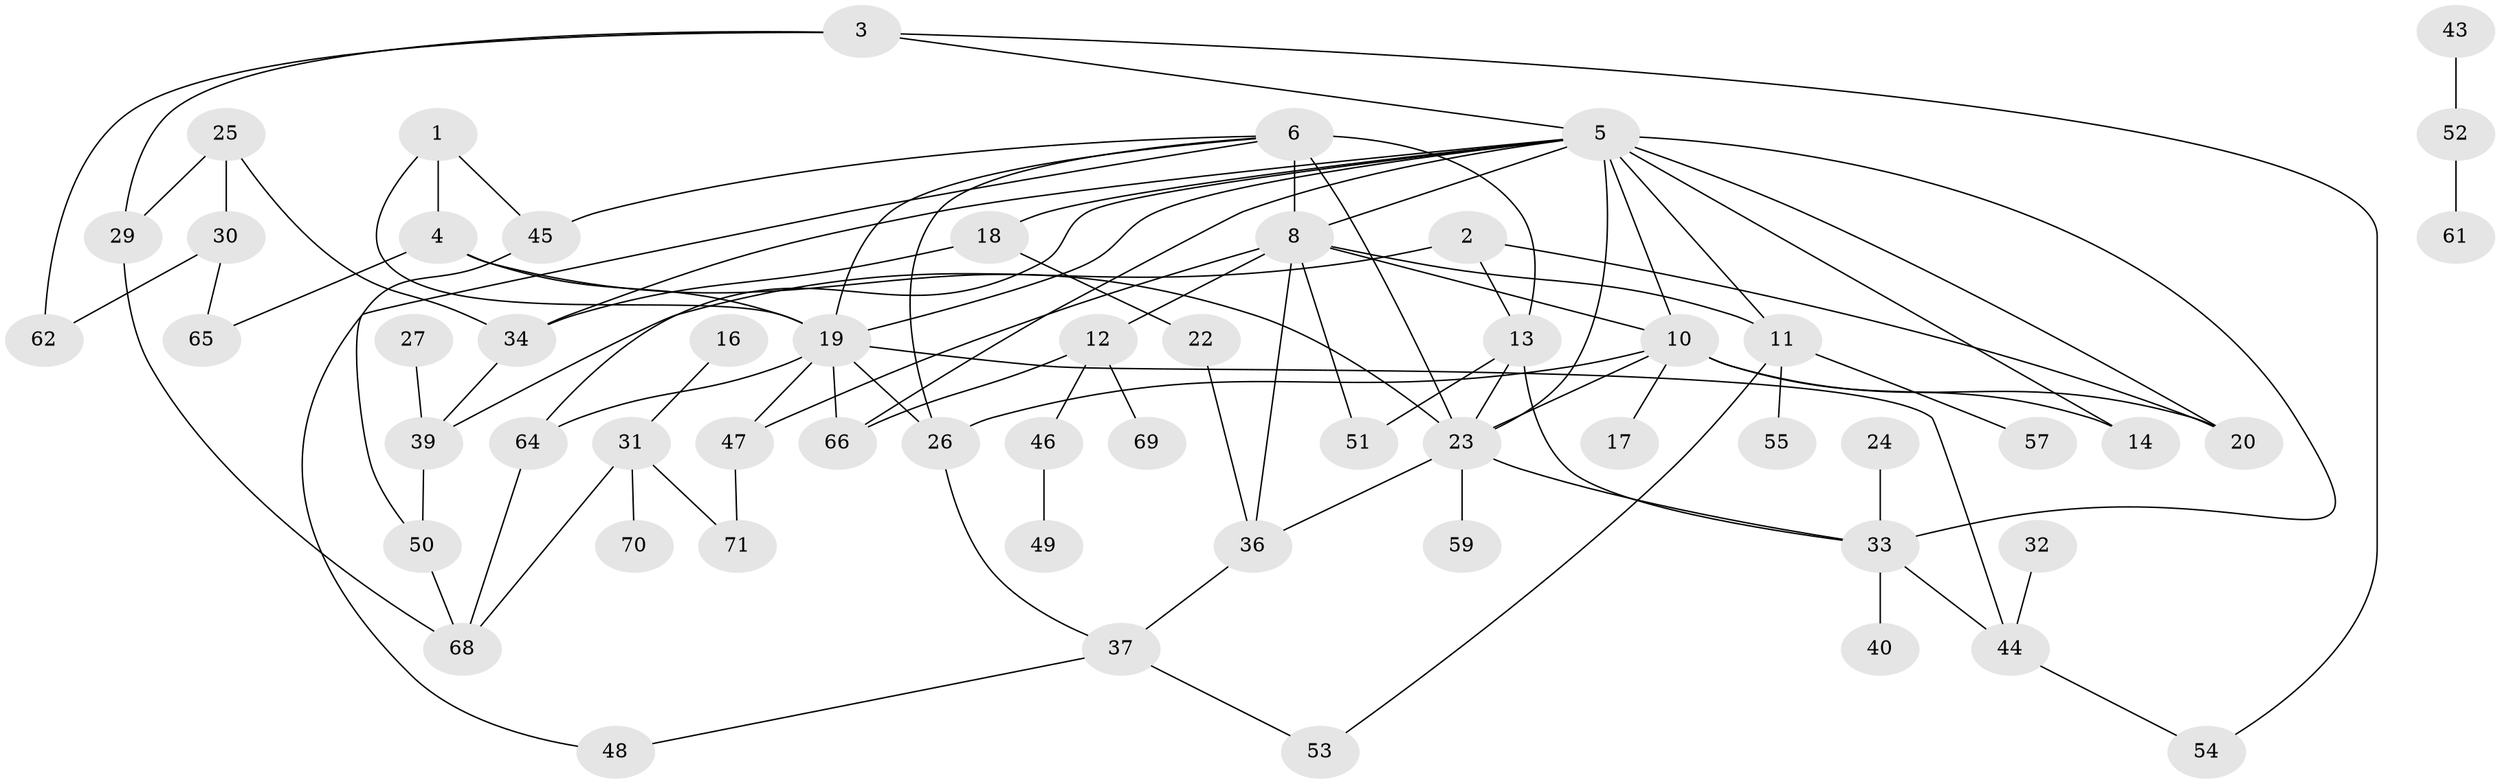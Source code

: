 // original degree distribution, {3: 0.211864406779661, 4: 0.17796610169491525, 1: 0.22033898305084745, 0: 0.09322033898305085, 5: 0.06779661016949153, 7: 0.00847457627118644, 6: 0.025423728813559324, 2: 0.19491525423728814}
// Generated by graph-tools (version 1.1) at 2025/48/03/04/25 22:48:11]
// undirected, 57 vertices, 92 edges
graph export_dot {
  node [color=gray90,style=filled];
  1;
  2;
  3;
  4;
  5;
  6;
  8;
  10;
  11;
  12;
  13;
  14;
  16;
  17;
  18;
  19;
  20;
  22;
  23;
  24;
  25;
  26;
  27;
  29;
  30;
  31;
  32;
  33;
  34;
  36;
  37;
  39;
  40;
  43;
  44;
  45;
  46;
  47;
  48;
  49;
  50;
  51;
  52;
  53;
  54;
  55;
  57;
  59;
  61;
  62;
  64;
  65;
  66;
  68;
  69;
  70;
  71;
  1 -- 4 [weight=1.0];
  1 -- 19 [weight=1.0];
  1 -- 45 [weight=1.0];
  2 -- 13 [weight=1.0];
  2 -- 20 [weight=1.0];
  2 -- 39 [weight=1.0];
  3 -- 5 [weight=1.0];
  3 -- 29 [weight=1.0];
  3 -- 54 [weight=1.0];
  3 -- 62 [weight=1.0];
  4 -- 19 [weight=1.0];
  4 -- 23 [weight=1.0];
  4 -- 65 [weight=1.0];
  5 -- 8 [weight=1.0];
  5 -- 10 [weight=2.0];
  5 -- 11 [weight=1.0];
  5 -- 14 [weight=1.0];
  5 -- 18 [weight=1.0];
  5 -- 19 [weight=1.0];
  5 -- 20 [weight=1.0];
  5 -- 23 [weight=2.0];
  5 -- 33 [weight=1.0];
  5 -- 34 [weight=1.0];
  5 -- 64 [weight=1.0];
  5 -- 66 [weight=1.0];
  6 -- 8 [weight=3.0];
  6 -- 13 [weight=1.0];
  6 -- 19 [weight=1.0];
  6 -- 23 [weight=1.0];
  6 -- 26 [weight=1.0];
  6 -- 45 [weight=1.0];
  6 -- 48 [weight=1.0];
  8 -- 10 [weight=1.0];
  8 -- 11 [weight=1.0];
  8 -- 12 [weight=1.0];
  8 -- 36 [weight=1.0];
  8 -- 47 [weight=1.0];
  8 -- 51 [weight=2.0];
  10 -- 14 [weight=1.0];
  10 -- 17 [weight=2.0];
  10 -- 20 [weight=1.0];
  10 -- 23 [weight=1.0];
  10 -- 26 [weight=1.0];
  11 -- 53 [weight=1.0];
  11 -- 55 [weight=1.0];
  11 -- 57 [weight=1.0];
  12 -- 46 [weight=1.0];
  12 -- 66 [weight=1.0];
  12 -- 69 [weight=1.0];
  13 -- 23 [weight=1.0];
  13 -- 33 [weight=1.0];
  13 -- 51 [weight=1.0];
  16 -- 31 [weight=1.0];
  18 -- 22 [weight=1.0];
  18 -- 34 [weight=1.0];
  19 -- 26 [weight=1.0];
  19 -- 44 [weight=1.0];
  19 -- 47 [weight=1.0];
  19 -- 64 [weight=1.0];
  19 -- 66 [weight=1.0];
  22 -- 36 [weight=1.0];
  23 -- 33 [weight=1.0];
  23 -- 36 [weight=1.0];
  23 -- 59 [weight=1.0];
  24 -- 33 [weight=1.0];
  25 -- 29 [weight=1.0];
  25 -- 30 [weight=1.0];
  25 -- 34 [weight=1.0];
  26 -- 37 [weight=1.0];
  27 -- 39 [weight=1.0];
  29 -- 68 [weight=1.0];
  30 -- 62 [weight=1.0];
  30 -- 65 [weight=1.0];
  31 -- 68 [weight=1.0];
  31 -- 70 [weight=1.0];
  31 -- 71 [weight=1.0];
  32 -- 44 [weight=1.0];
  33 -- 40 [weight=1.0];
  33 -- 44 [weight=1.0];
  34 -- 39 [weight=1.0];
  36 -- 37 [weight=1.0];
  37 -- 48 [weight=1.0];
  37 -- 53 [weight=1.0];
  39 -- 50 [weight=1.0];
  43 -- 52 [weight=1.0];
  44 -- 54 [weight=1.0];
  45 -- 50 [weight=1.0];
  46 -- 49 [weight=1.0];
  47 -- 71 [weight=1.0];
  50 -- 68 [weight=1.0];
  52 -- 61 [weight=1.0];
  64 -- 68 [weight=1.0];
}

